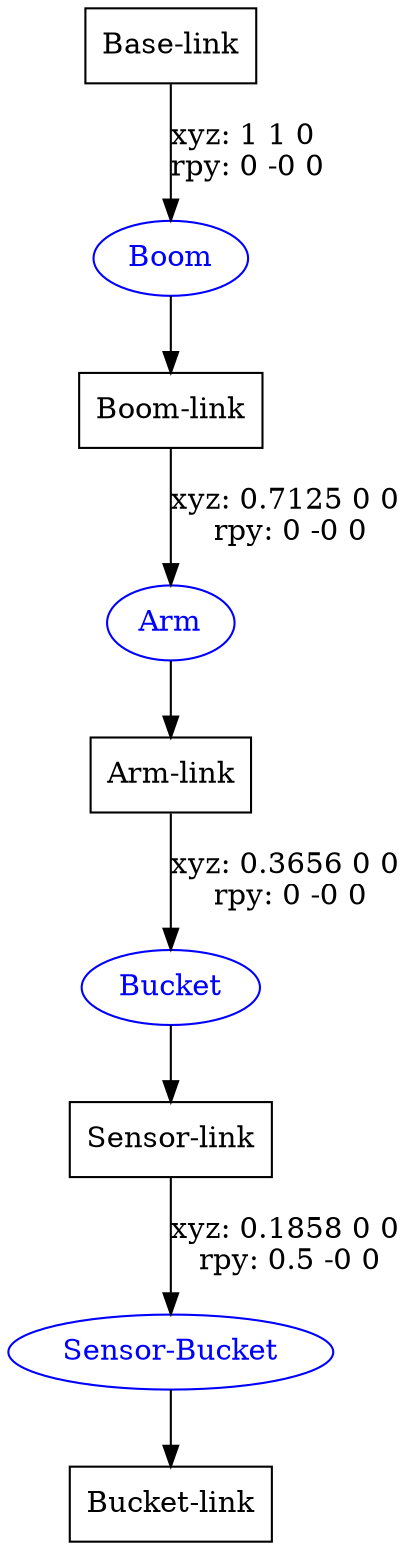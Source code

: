 digraph G {
node [shape=box];
"Base-link" [label="Base-link"];
"Boom-link" [label="Boom-link"];
"Arm-link" [label="Arm-link"];
"Sensor-link" [label="Sensor-link"];
"Bucket-link" [label="Bucket-link"];
node [shape=ellipse, color=blue, fontcolor=blue];
"Base-link" -> "Boom" [label="xyz: 1 1 0 \nrpy: 0 -0 0"]
"Boom" -> "Boom-link"
"Boom-link" -> "Arm" [label="xyz: 0.7125 0 0 \nrpy: 0 -0 0"]
"Arm" -> "Arm-link"
"Arm-link" -> "Bucket" [label="xyz: 0.3656 0 0 \nrpy: 0 -0 0"]
"Bucket" -> "Sensor-link"
"Sensor-link" -> "Sensor-Bucket" [label="xyz: 0.1858 0 0 \nrpy: 0.5 -0 0"]
"Sensor-Bucket" -> "Bucket-link"
}
